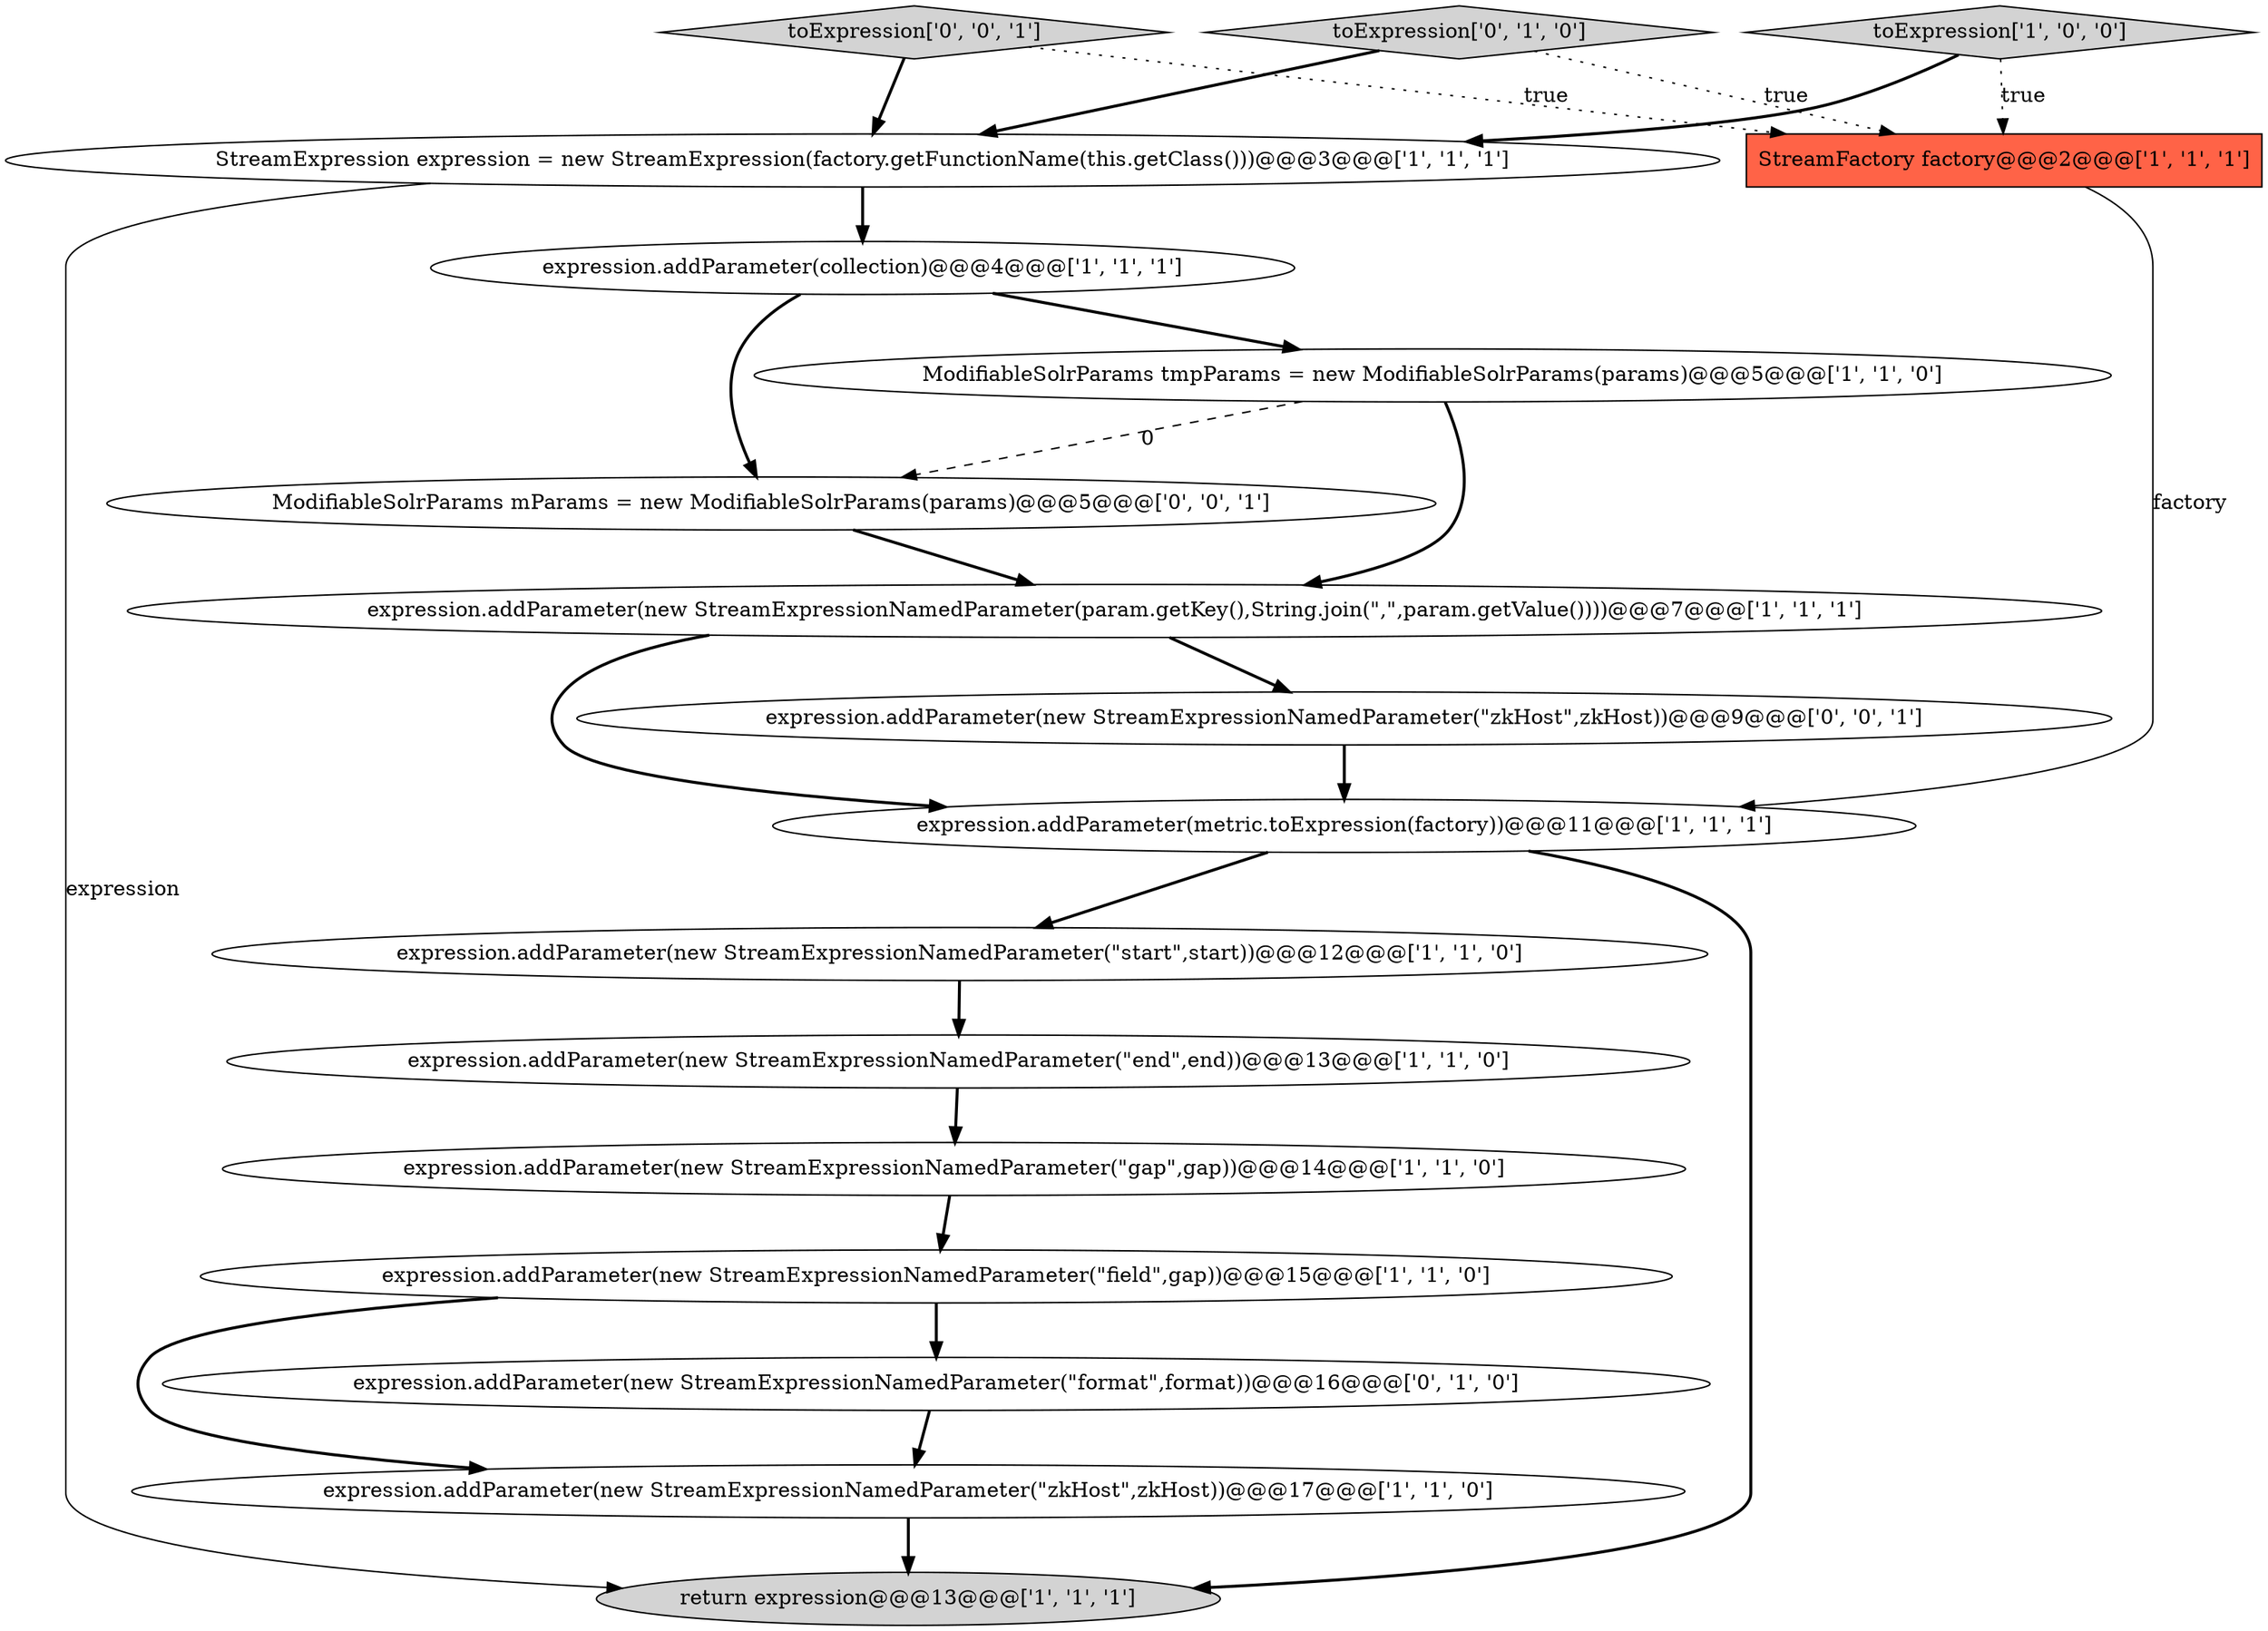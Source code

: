 digraph {
11 [style = filled, label = "expression.addParameter(new StreamExpressionNamedParameter(\"field\",gap))@@@15@@@['1', '1', '0']", fillcolor = white, shape = ellipse image = "AAA0AAABBB1BBB"];
14 [style = filled, label = "toExpression['0', '1', '0']", fillcolor = lightgray, shape = diamond image = "AAA0AAABBB2BBB"];
15 [style = filled, label = "ModifiableSolrParams mParams = new ModifiableSolrParams(params)@@@5@@@['0', '0', '1']", fillcolor = white, shape = ellipse image = "AAA0AAABBB3BBB"];
4 [style = filled, label = "ModifiableSolrParams tmpParams = new ModifiableSolrParams(params)@@@5@@@['1', '1', '0']", fillcolor = white, shape = ellipse image = "AAA0AAABBB1BBB"];
3 [style = filled, label = "StreamExpression expression = new StreamExpression(factory.getFunctionName(this.getClass()))@@@3@@@['1', '1', '1']", fillcolor = white, shape = ellipse image = "AAA0AAABBB1BBB"];
6 [style = filled, label = "expression.addParameter(new StreamExpressionNamedParameter(\"end\",end))@@@13@@@['1', '1', '0']", fillcolor = white, shape = ellipse image = "AAA0AAABBB1BBB"];
8 [style = filled, label = "expression.addParameter(new StreamExpressionNamedParameter(\"start\",start))@@@12@@@['1', '1', '0']", fillcolor = white, shape = ellipse image = "AAA0AAABBB1BBB"];
2 [style = filled, label = "StreamFactory factory@@@2@@@['1', '1', '1']", fillcolor = tomato, shape = box image = "AAA0AAABBB1BBB"];
1 [style = filled, label = "toExpression['1', '0', '0']", fillcolor = lightgray, shape = diamond image = "AAA0AAABBB1BBB"];
10 [style = filled, label = "expression.addParameter(metric.toExpression(factory))@@@11@@@['1', '1', '1']", fillcolor = white, shape = ellipse image = "AAA0AAABBB1BBB"];
17 [style = filled, label = "expression.addParameter(new StreamExpressionNamedParameter(\"zkHost\",zkHost))@@@9@@@['0', '0', '1']", fillcolor = white, shape = ellipse image = "AAA0AAABBB3BBB"];
13 [style = filled, label = "expression.addParameter(new StreamExpressionNamedParameter(\"format\",format))@@@16@@@['0', '1', '0']", fillcolor = white, shape = ellipse image = "AAA1AAABBB2BBB"];
5 [style = filled, label = "expression.addParameter(new StreamExpressionNamedParameter(param.getKey(),String.join(\",\",param.getValue())))@@@7@@@['1', '1', '1']", fillcolor = white, shape = ellipse image = "AAA0AAABBB1BBB"];
16 [style = filled, label = "toExpression['0', '0', '1']", fillcolor = lightgray, shape = diamond image = "AAA0AAABBB3BBB"];
9 [style = filled, label = "expression.addParameter(collection)@@@4@@@['1', '1', '1']", fillcolor = white, shape = ellipse image = "AAA0AAABBB1BBB"];
7 [style = filled, label = "return expression@@@13@@@['1', '1', '1']", fillcolor = lightgray, shape = ellipse image = "AAA0AAABBB1BBB"];
0 [style = filled, label = "expression.addParameter(new StreamExpressionNamedParameter(\"zkHost\",zkHost))@@@17@@@['1', '1', '0']", fillcolor = white, shape = ellipse image = "AAA0AAABBB1BBB"];
12 [style = filled, label = "expression.addParameter(new StreamExpressionNamedParameter(\"gap\",gap))@@@14@@@['1', '1', '0']", fillcolor = white, shape = ellipse image = "AAA0AAABBB1BBB"];
14->3 [style = bold, label=""];
9->4 [style = bold, label=""];
16->2 [style = dotted, label="true"];
13->0 [style = bold, label=""];
0->7 [style = bold, label=""];
11->0 [style = bold, label=""];
4->5 [style = bold, label=""];
10->8 [style = bold, label=""];
9->15 [style = bold, label=""];
4->15 [style = dashed, label="0"];
8->6 [style = bold, label=""];
5->10 [style = bold, label=""];
5->17 [style = bold, label=""];
2->10 [style = solid, label="factory"];
10->7 [style = bold, label=""];
1->3 [style = bold, label=""];
16->3 [style = bold, label=""];
3->9 [style = bold, label=""];
3->7 [style = solid, label="expression"];
15->5 [style = bold, label=""];
11->13 [style = bold, label=""];
6->12 [style = bold, label=""];
14->2 [style = dotted, label="true"];
1->2 [style = dotted, label="true"];
12->11 [style = bold, label=""];
17->10 [style = bold, label=""];
}
